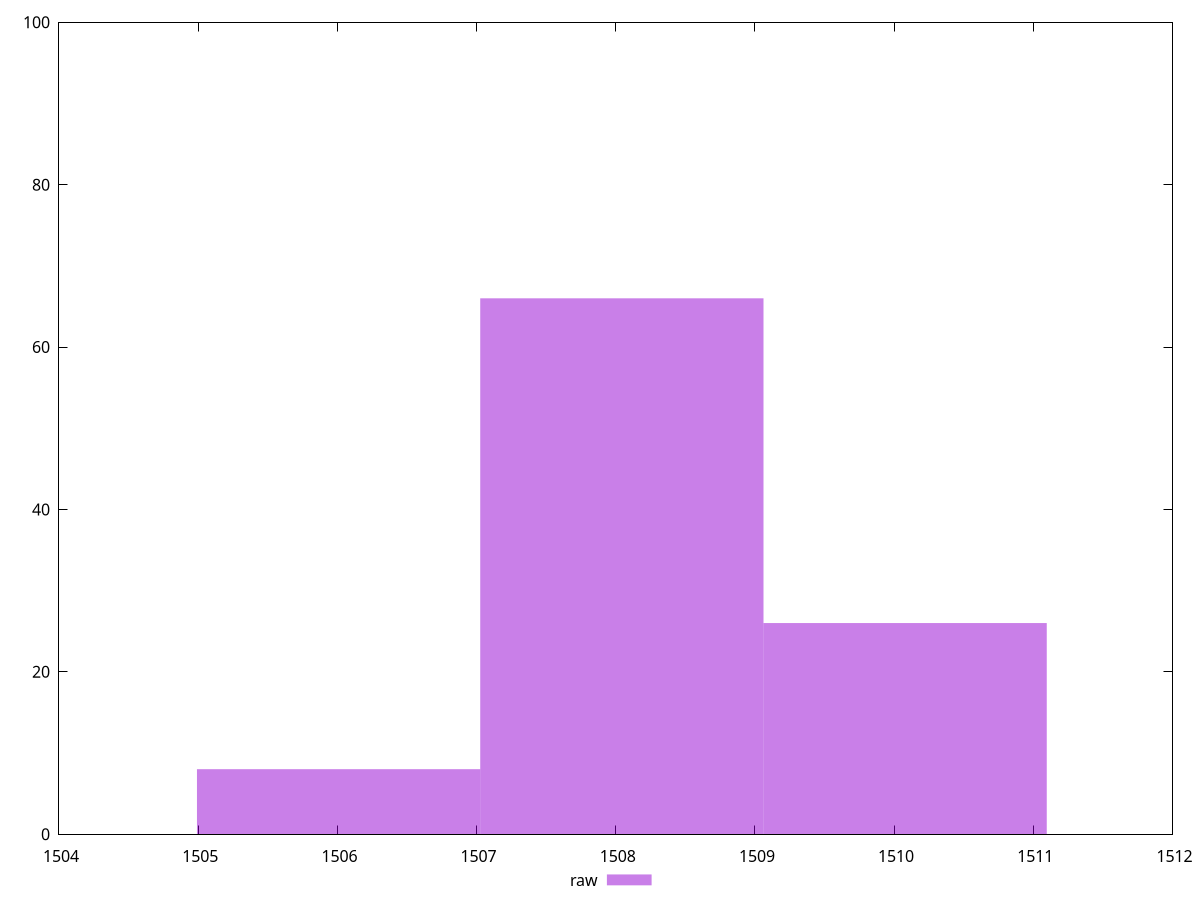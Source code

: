 reset
set terminal svg size 640, 490 enhanced background rgb 'white'
set output "reprap/metrics/samples/pages+cached+noexternal+nofonts+nosvg+noimg+nocss+nojs/raw/histogram.svg"

$raw <<EOF
1510.0790711651755 26
1508.043924168996 66
1506.0087771728165 8
EOF

set key outside below
set boxwidth 2.0351469961794817
set yrange [0:100]
set style fill transparent solid 0.5 noborder

plot \
  $raw title "raw" with boxes, \


reset